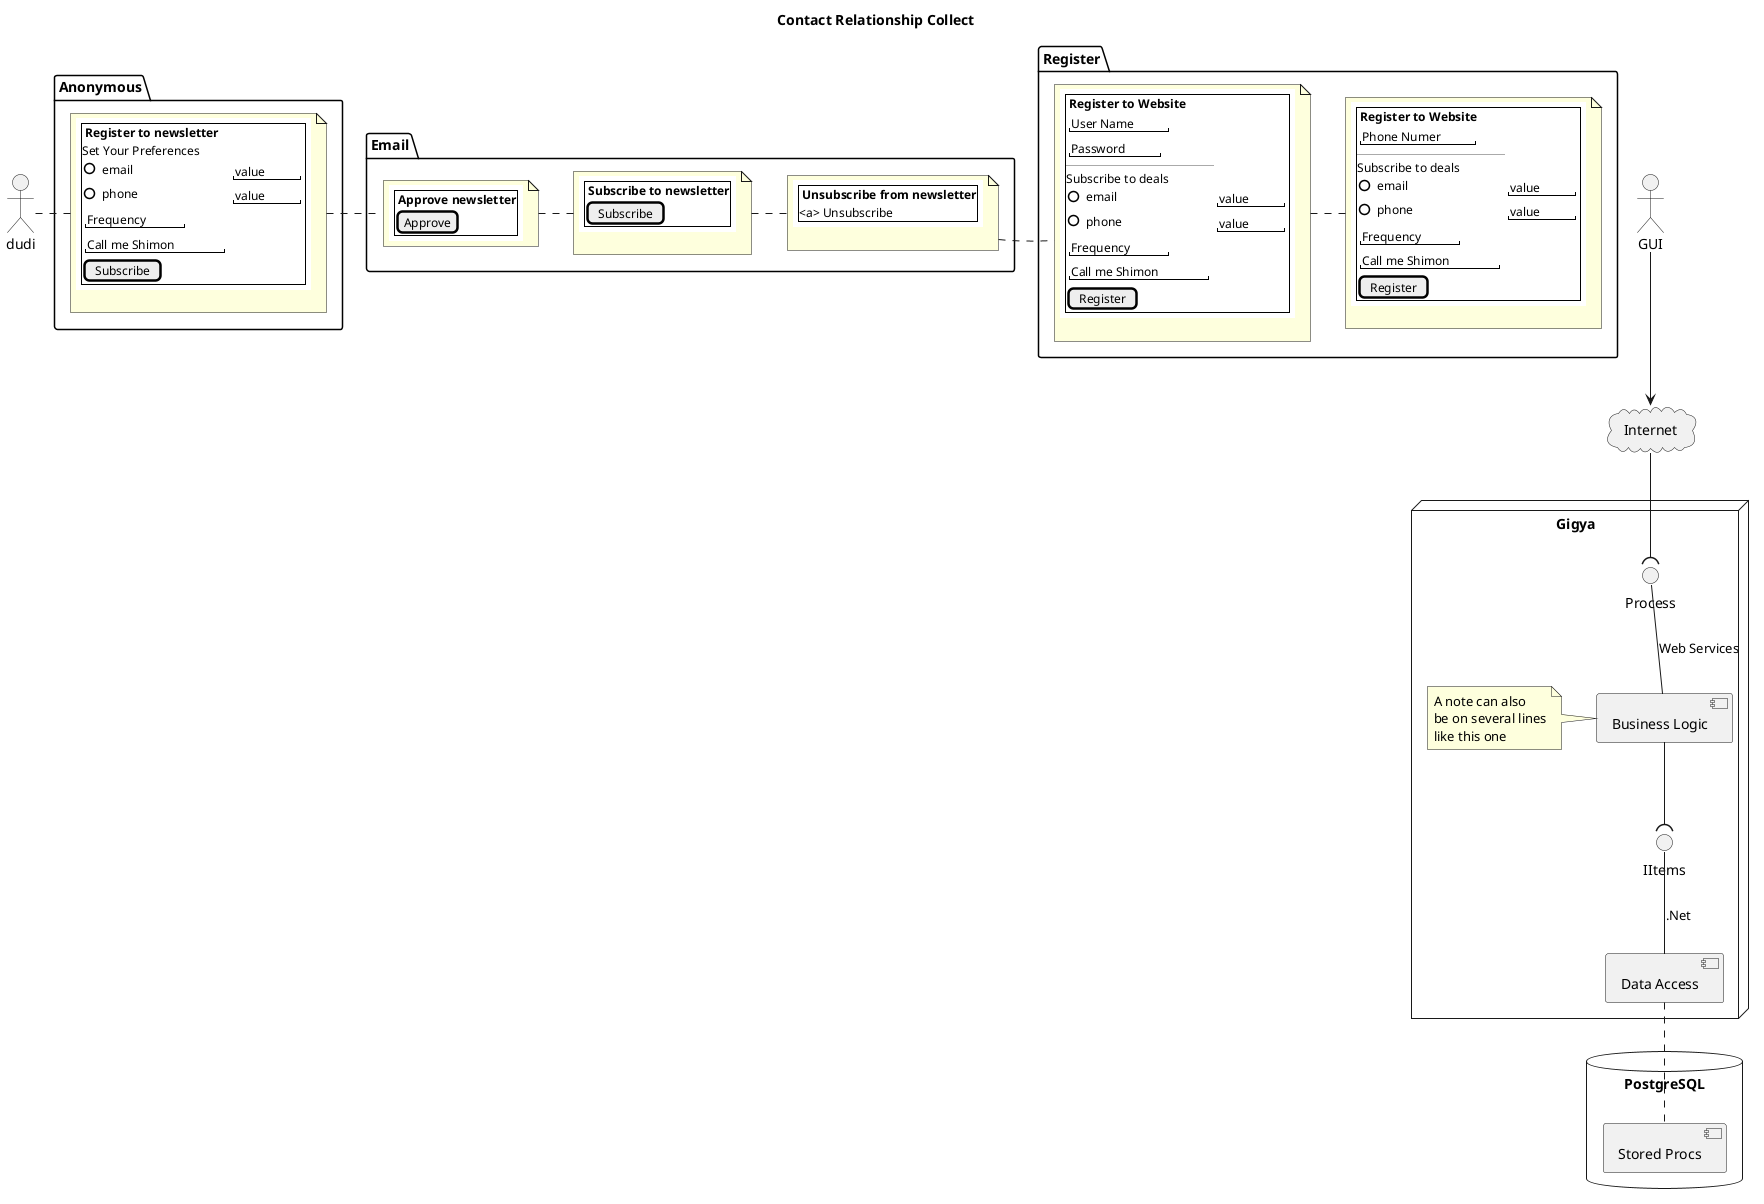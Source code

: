 @startuml

skinparam componentStyle uml2

title Contact Relationship Collect
!$user  = David Smith
!$email= "david@mail.com"
!$name = "david"
!$name1 = "dudi"
!$sub= "newsletter"
!$sub2= "deals"
!$contactEmail = { "type": "email", "email" : "$email" }
      actor "dudi"

package "Anonymous" {
    actor "dudi"

    
    note right
   {{
   salt
   {+
   <b> Register to $sub
   Set Your Preferences
   ()email {{"value   "}}
   ()phone {{"value   "}}
   {{"Frequency   "}}
   {{"Call me Shimon   "}}
   [Subscribe]
   }
   }}

    end note
}
package "Email" {
    actor "dudi"
    
    note right
   {{
   salt
   {+
   <b> Approve $sub 
   [Approve]
   }
   }} 
    end note
    
    note right
      {{
      salt
      {+
      <b> Subscribe to $sub 
      [Subscribe]
      }
      }}

    end note
    
  note right
          {{
          salt
          {+
          <b> Unsubscribe from $sub 
          <a> Unsubscribe 
          }
          }}
    
  end note
}

package "Register" {
     actor "dudi"

   note right
   {{
   salt
   {+
   <b> Register to Website
   {{"User Name   "}}
   {{"Password   "}}
   --------
   Subscribe to $sub2
   ()email {{"value   "}}
   ()phone {{"value   "}}
   {{"Frequency   "}}
   {{"Call me Shimon   "}}
   [Register]
   }
   }}

    end note
}

package "Register" {
     actor "dudi"

   note right
   {{
   salt
   {+
   <b> Register to Website
   {{"Phone Numer   "}}
   --------
   Subscribe to $sub2
   ()email {{"value   "}}
   ()phone {{"value   "}}
   {{"Frequency   "}}
   {{"Call me Shimon   "}}
   [Register]
   }
   }}

    end note
}


cloud Internet {
}
 
node "Gigya" {
    [Business Logic]
    [Data Access] as DA  
    interface Process  as Math
    interface "IItems" as Items
    
    note left of [Business Logic]
        A note can also
        be on several lines
        like this one
    end note
    
} 

database "PostgreSQL\n" {

    [Stored Procs]
}
GUI -down-> Internet
Internet -down-( Math

[Business Logic] -up- Math : Web Services
DA -up- Items  : .Net
[Business Logic] --( Items
DA .. [Stored Procs]

@enduml

